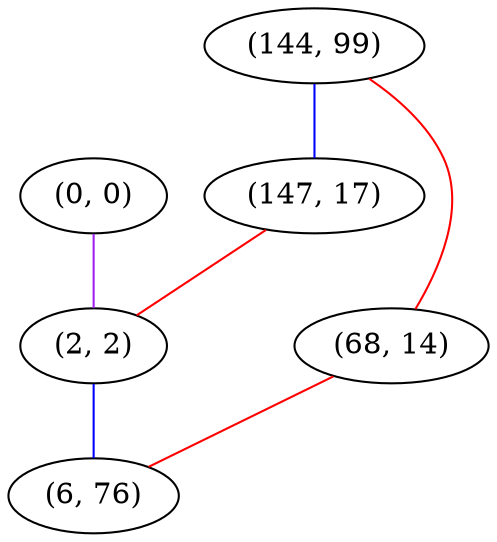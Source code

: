 graph "" {
"(0, 0)";
"(144, 99)";
"(147, 17)";
"(68, 14)";
"(2, 2)";
"(6, 76)";
"(0, 0)" -- "(2, 2)"  [color=purple, key=0, weight=4];
"(144, 99)" -- "(147, 17)"  [color=blue, key=0, weight=3];
"(144, 99)" -- "(68, 14)"  [color=red, key=0, weight=1];
"(147, 17)" -- "(2, 2)"  [color=red, key=0, weight=1];
"(68, 14)" -- "(6, 76)"  [color=red, key=0, weight=1];
"(2, 2)" -- "(6, 76)"  [color=blue, key=0, weight=3];
}
